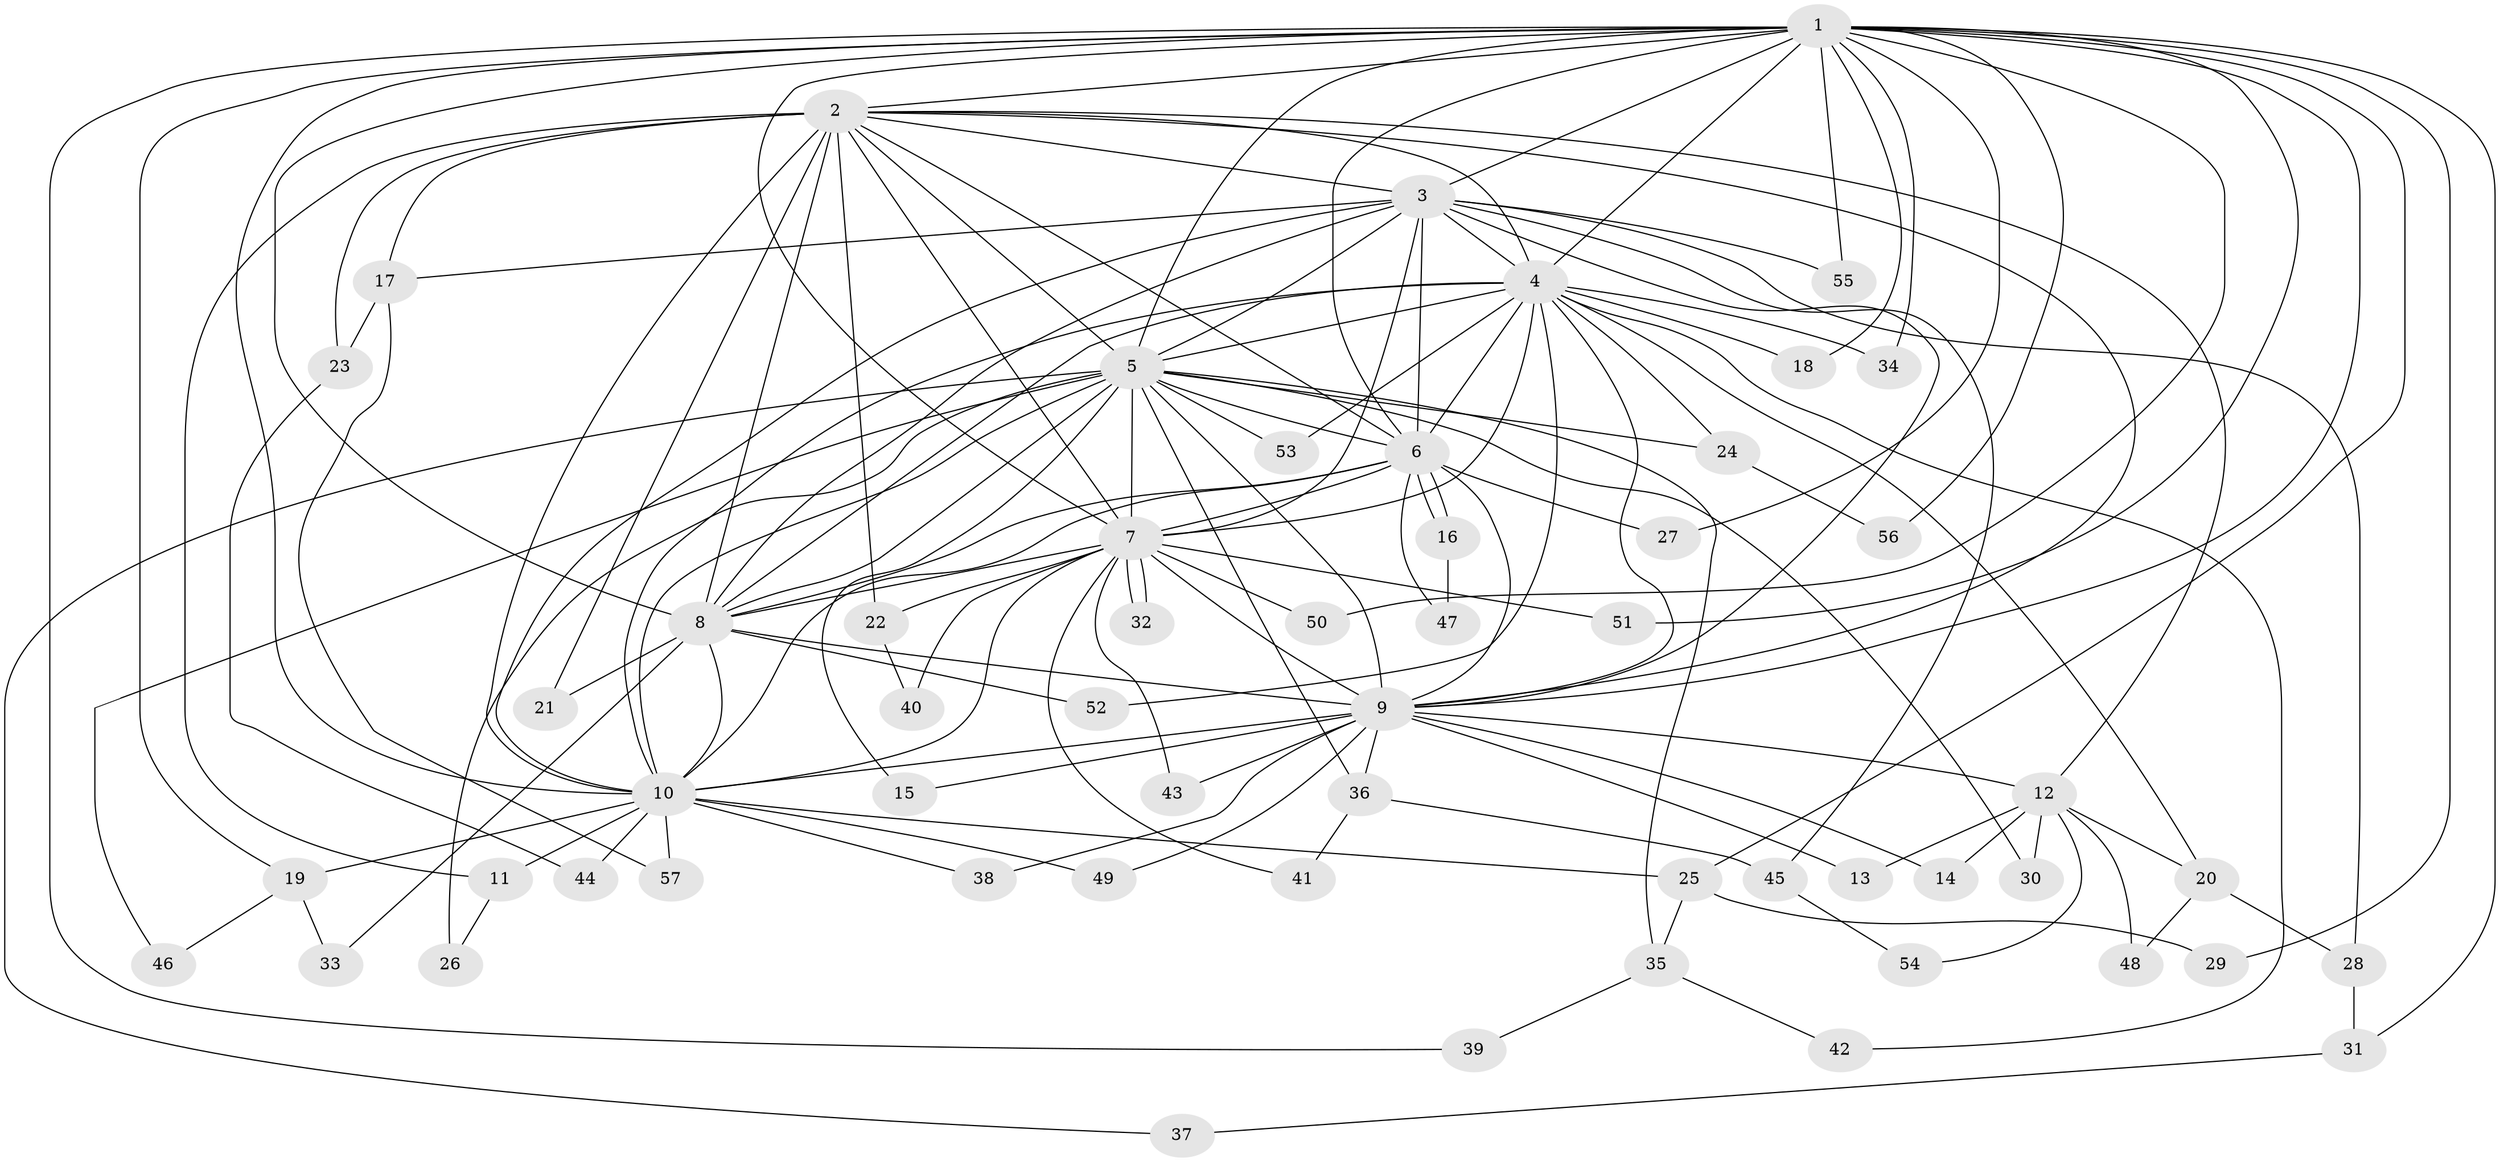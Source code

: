// coarse degree distribution, {16: 0.07142857142857142, 11: 0.03571428571428571, 14: 0.03571428571428571, 9: 0.03571428571428571, 12: 0.07142857142857142, 8: 0.03571428571428571, 2: 0.6071428571428571, 6: 0.03571428571428571, 3: 0.07142857142857142}
// Generated by graph-tools (version 1.1) at 2025/17/03/04/25 18:17:15]
// undirected, 57 vertices, 139 edges
graph export_dot {
graph [start="1"]
  node [color=gray90,style=filled];
  1;
  2;
  3;
  4;
  5;
  6;
  7;
  8;
  9;
  10;
  11;
  12;
  13;
  14;
  15;
  16;
  17;
  18;
  19;
  20;
  21;
  22;
  23;
  24;
  25;
  26;
  27;
  28;
  29;
  30;
  31;
  32;
  33;
  34;
  35;
  36;
  37;
  38;
  39;
  40;
  41;
  42;
  43;
  44;
  45;
  46;
  47;
  48;
  49;
  50;
  51;
  52;
  53;
  54;
  55;
  56;
  57;
  1 -- 2;
  1 -- 3;
  1 -- 4;
  1 -- 5;
  1 -- 6;
  1 -- 7;
  1 -- 8;
  1 -- 9;
  1 -- 10;
  1 -- 18;
  1 -- 19;
  1 -- 25;
  1 -- 27;
  1 -- 29;
  1 -- 31;
  1 -- 34;
  1 -- 39;
  1 -- 50;
  1 -- 51;
  1 -- 55;
  1 -- 56;
  2 -- 3;
  2 -- 4;
  2 -- 5;
  2 -- 6;
  2 -- 7;
  2 -- 8;
  2 -- 9;
  2 -- 10;
  2 -- 11;
  2 -- 12;
  2 -- 17;
  2 -- 21;
  2 -- 22;
  2 -- 23;
  3 -- 4;
  3 -- 5;
  3 -- 6;
  3 -- 7;
  3 -- 8;
  3 -- 9;
  3 -- 10;
  3 -- 17;
  3 -- 28;
  3 -- 45;
  3 -- 55;
  4 -- 5;
  4 -- 6;
  4 -- 7;
  4 -- 8;
  4 -- 9;
  4 -- 10;
  4 -- 18;
  4 -- 20;
  4 -- 24;
  4 -- 34;
  4 -- 42;
  4 -- 52;
  4 -- 53;
  5 -- 6;
  5 -- 7;
  5 -- 8;
  5 -- 9;
  5 -- 10;
  5 -- 15;
  5 -- 24;
  5 -- 26;
  5 -- 30;
  5 -- 35;
  5 -- 36;
  5 -- 37;
  5 -- 46;
  5 -- 53;
  6 -- 7;
  6 -- 8;
  6 -- 9;
  6 -- 10;
  6 -- 16;
  6 -- 16;
  6 -- 27;
  6 -- 47;
  7 -- 8;
  7 -- 9;
  7 -- 10;
  7 -- 22;
  7 -- 32;
  7 -- 32;
  7 -- 40;
  7 -- 41;
  7 -- 43;
  7 -- 50;
  7 -- 51;
  8 -- 9;
  8 -- 10;
  8 -- 21;
  8 -- 33;
  8 -- 52;
  9 -- 10;
  9 -- 12;
  9 -- 13;
  9 -- 14;
  9 -- 15;
  9 -- 36;
  9 -- 38;
  9 -- 43;
  9 -- 49;
  10 -- 11;
  10 -- 19;
  10 -- 25;
  10 -- 38;
  10 -- 44;
  10 -- 49;
  10 -- 57;
  11 -- 26;
  12 -- 13;
  12 -- 14;
  12 -- 20;
  12 -- 30;
  12 -- 48;
  12 -- 54;
  16 -- 47;
  17 -- 23;
  17 -- 57;
  19 -- 33;
  19 -- 46;
  20 -- 28;
  20 -- 48;
  22 -- 40;
  23 -- 44;
  24 -- 56;
  25 -- 29;
  25 -- 35;
  28 -- 31;
  31 -- 37;
  35 -- 39;
  35 -- 42;
  36 -- 41;
  36 -- 45;
  45 -- 54;
}
